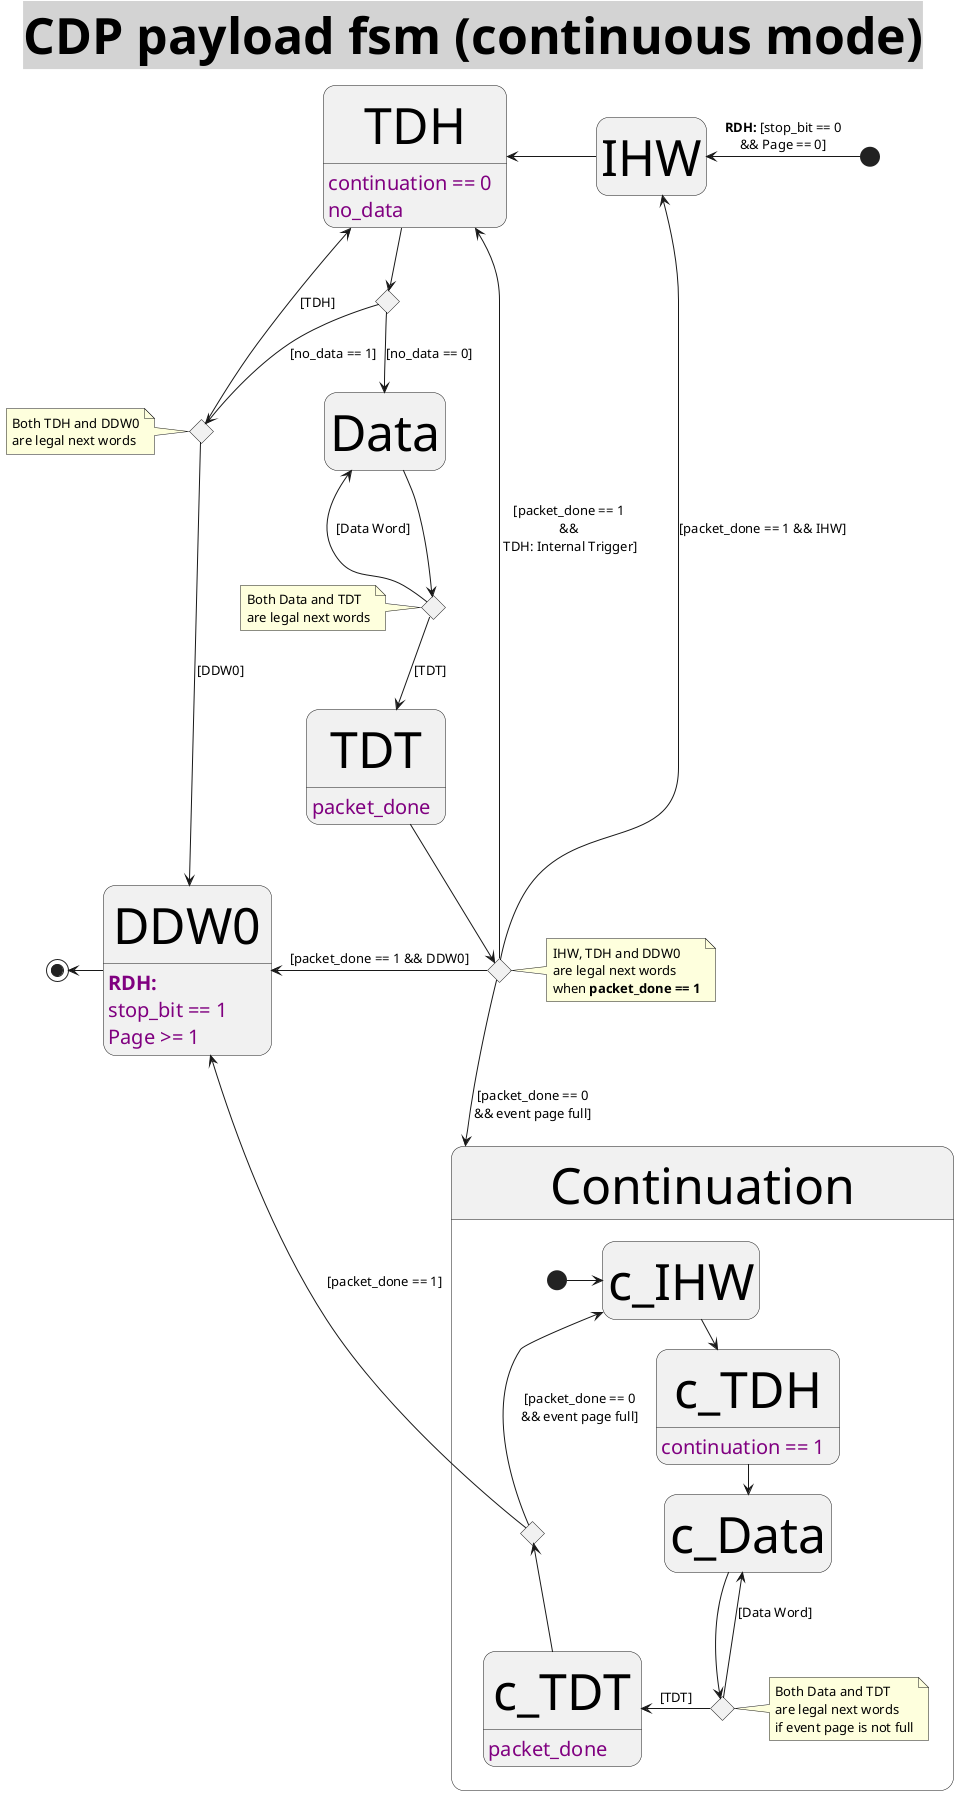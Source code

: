 @startuml CDP_payload_StateMachine (continuous mode)
<style>
title {
  HorizontalAlignment right
  FontSize 50
  BackGroundColor lightgrey
  Margin 1
  Padding 0
}

header {
  HorizontalAlignment center
  FontSize 20
  FontColor purple
}

footer {
  HorizontalAlignment left
  FontSize 28
  FontColor red
}

legend {
  FontSize 30
  BackGroundColor yellow
  Margin 30
  Padding 50
}

caption {
  FontSize 32
}
</style>
Title **CDP payload fsm** (continuous mode)
hide empty description

state after_TDH <<choice>>
state after_TDH_no_data <<choice>>
state after_TDT <<choice>>
state after_Data <<choice>>


[*] -left-> IHW : **RDH:** [stop_bit == 0\n&& Page == 0]

IHW -left-> TDH

TDH -down-> after_TDH
TDH: continuation == 0
TDH: no_data

after_TDH --> Data : [no_data == 0]
after_TDH --> after_TDH_no_data : [no_data == 1]

note left of after_TDH_no_data : Both TDH and DDW0\nare legal next words

after_TDH_no_data -left-> TDH : [TDH]
after_TDH_no_data --> DDW0 : [DDW0]


Data --> after_Data

note left of after_Data : Both Data and TDT\nare legal next words

after_Data -left-> Data : [Data Word]
after_Data --> TDT : [TDT]
TDT: packet_done

TDT --> after_TDT
after_TDT -up-> TDH : [packet_done == 1\n&&\n TDH: Internal Trigger]
after_TDT --> Continuation : [packet_done == 0\n&& event page full]
after_TDT -left-> DDW0 : [packet_done == 1 && DDW0]
after_TDT -left-> IHW : [packet_done == 1 && IHW]
note right of after_TDT : IHW, TDH and DDW0\nare legal next words\nwhen **packet_done == 1**


state Continuation {
  state after_c_Data <<choice>>
  state after_c_TDT <<choice>>
    [*] -right-> c_IHW
    c_IHW -right-> c_TDH : [stop_bit == 0\n&& Page >= 1]
    c_TDH: continuation == 1
    c_TDH -right-> c_Data
    c_Data --> after_c_Data

    after_c_Data -up-> c_Data : [Data Word]
    after_c_Data -left-> c_TDT : [TDT]

    c_TDT: packet_done
    c_TDT -up-> after_c_TDT

    after_c_TDT -up-> c_IHW : [packet_done == 0\n&& event page full]
    after_c_TDT -left-> DDW0 : [packet_done == 1]

    note right of after_c_Data : Both Data and TDT\nare legal next words\nif event page is not full
}



DDW0 -left-> [*]
DDW0: **RDH:**\nstop_bit == 1\nPage >= 1

@enduml